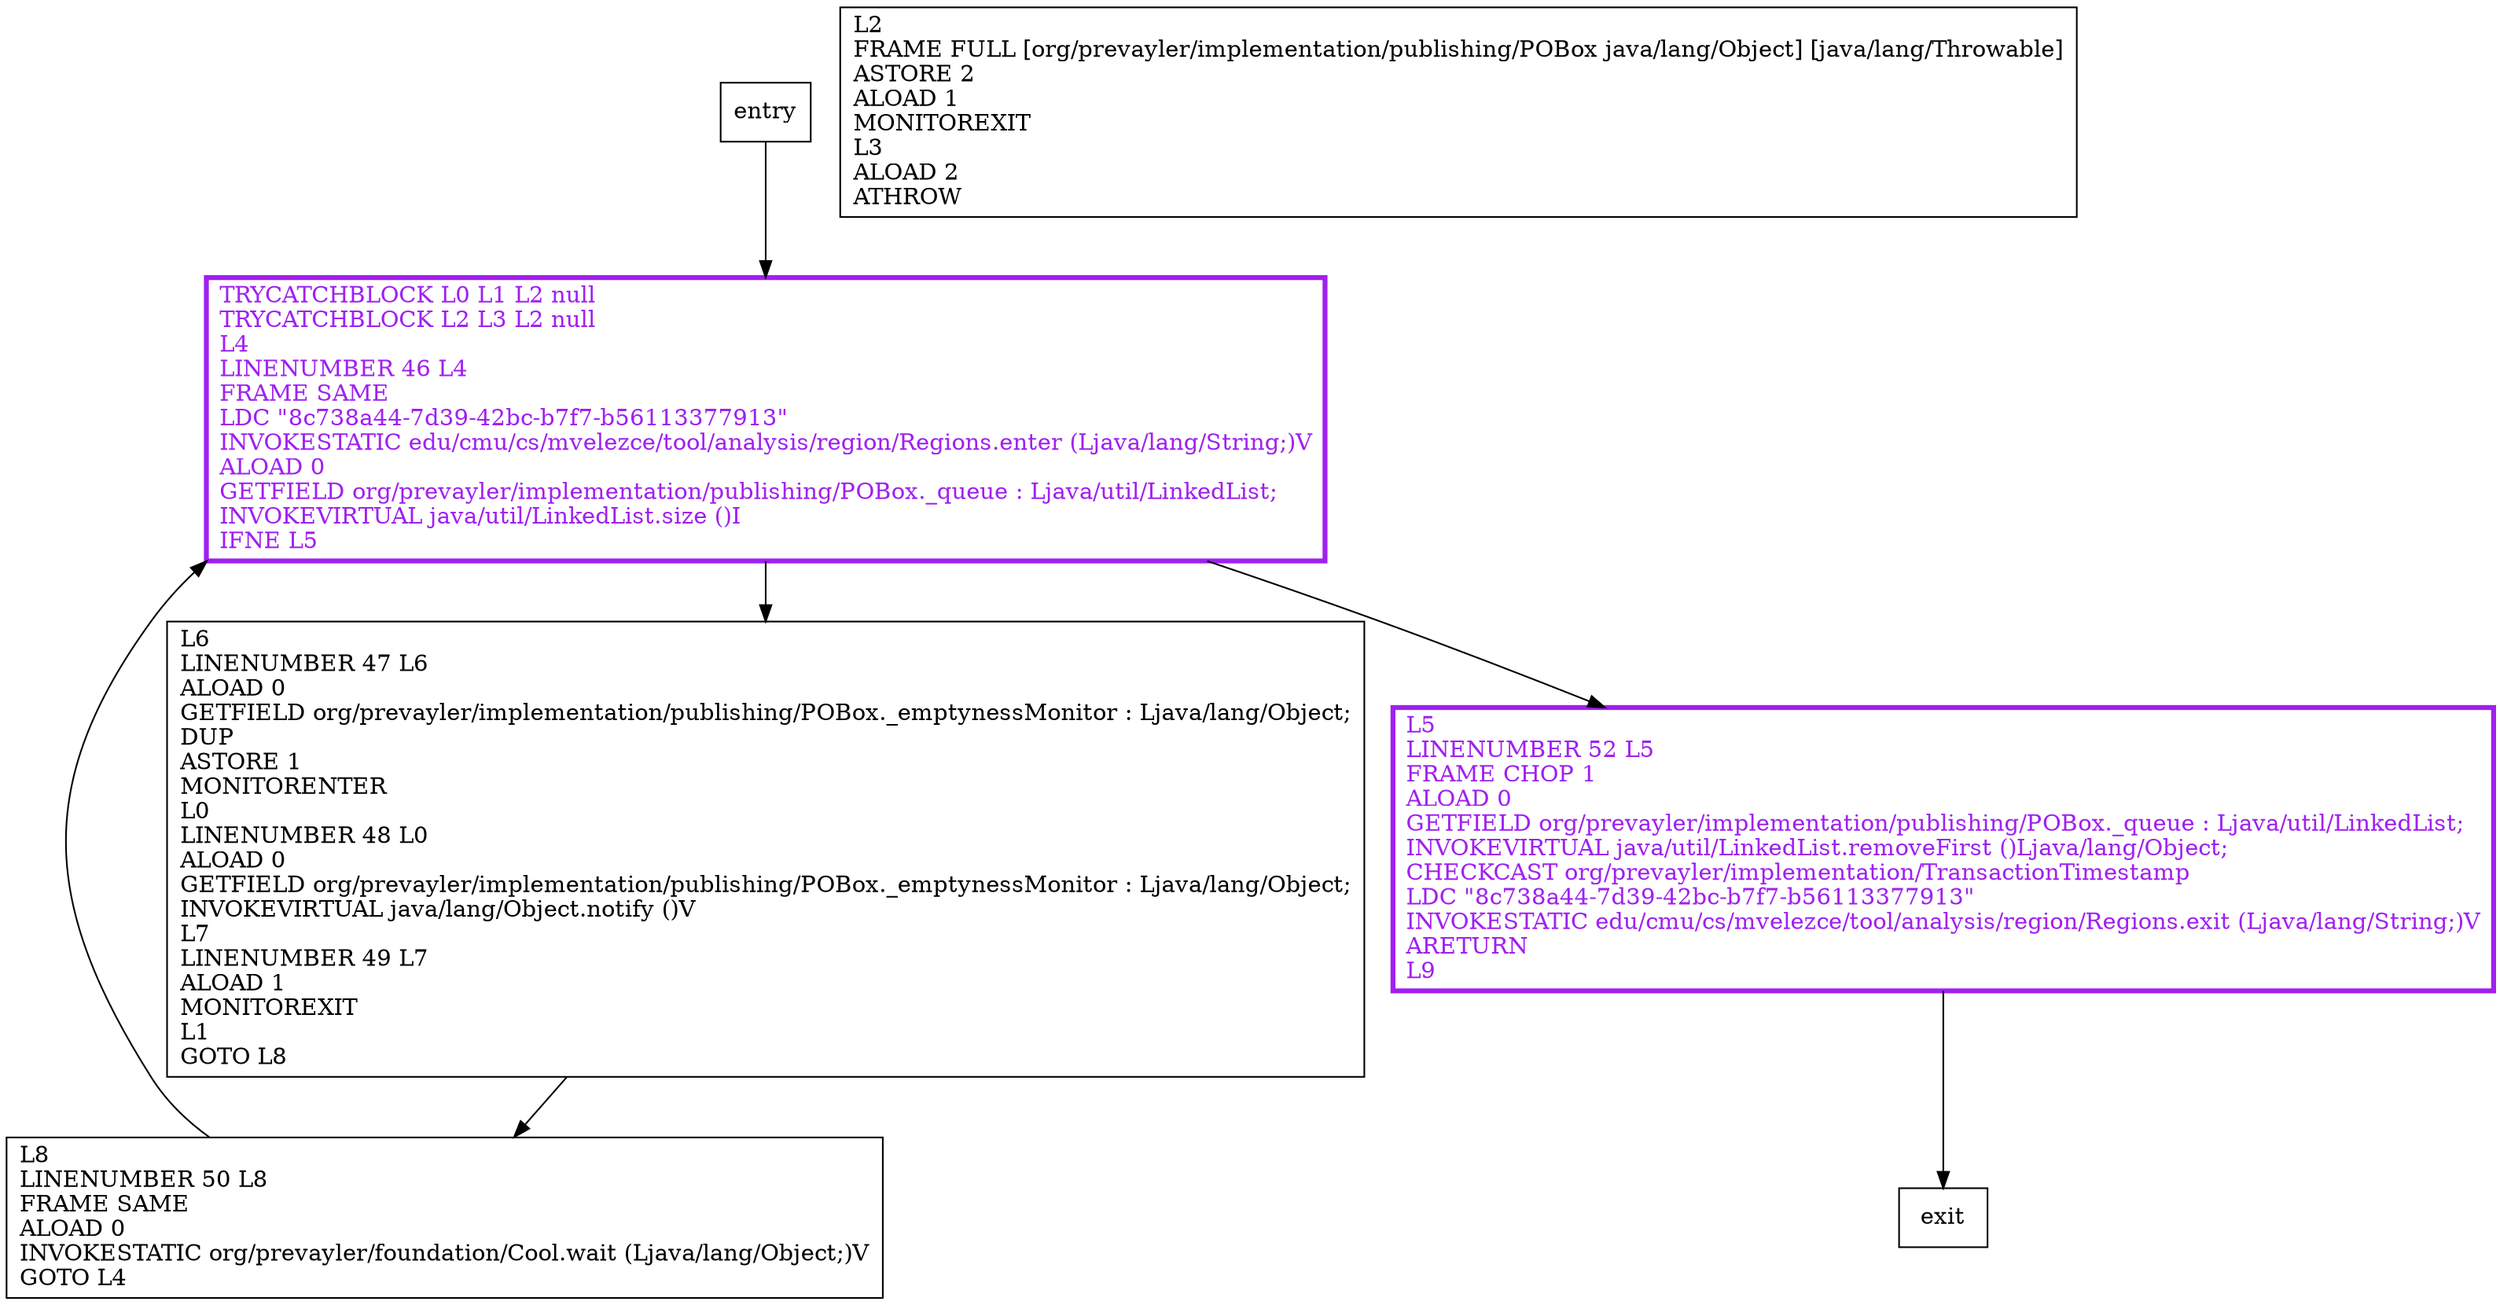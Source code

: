 digraph waitForNotification {
node [shape=record];
952486988 [label="L5\lLINENUMBER 52 L5\lFRAME CHOP 1\lALOAD 0\lGETFIELD org/prevayler/implementation/publishing/POBox._queue : Ljava/util/LinkedList;\lINVOKEVIRTUAL java/util/LinkedList.removeFirst ()Ljava/lang/Object;\lCHECKCAST org/prevayler/implementation/TransactionTimestamp\lLDC \"8c738a44-7d39-42bc-b7f7-b56113377913\"\lINVOKESTATIC edu/cmu/cs/mvelezce/tool/analysis/region/Regions.exit (Ljava/lang/String;)V\lARETURN\lL9\l"];
2028555727 [label="L8\lLINENUMBER 50 L8\lFRAME SAME\lALOAD 0\lINVOKESTATIC org/prevayler/foundation/Cool.wait (Ljava/lang/Object;)V\lGOTO L4\l"];
591391158 [label="L2\lFRAME FULL [org/prevayler/implementation/publishing/POBox java/lang/Object] [java/lang/Throwable]\lASTORE 2\lALOAD 1\lMONITOREXIT\lL3\lALOAD 2\lATHROW\l"];
932285561 [label="L6\lLINENUMBER 47 L6\lALOAD 0\lGETFIELD org/prevayler/implementation/publishing/POBox._emptynessMonitor : Ljava/lang/Object;\lDUP\lASTORE 1\lMONITORENTER\lL0\lLINENUMBER 48 L0\lALOAD 0\lGETFIELD org/prevayler/implementation/publishing/POBox._emptynessMonitor : Ljava/lang/Object;\lINVOKEVIRTUAL java/lang/Object.notify ()V\lL7\lLINENUMBER 49 L7\lALOAD 1\lMONITOREXIT\lL1\lGOTO L8\l"];
574568002 [label="TRYCATCHBLOCK L0 L1 L2 null\lTRYCATCHBLOCK L2 L3 L2 null\lL4\lLINENUMBER 46 L4\lFRAME SAME\lLDC \"8c738a44-7d39-42bc-b7f7-b56113377913\"\lINVOKESTATIC edu/cmu/cs/mvelezce/tool/analysis/region/Regions.enter (Ljava/lang/String;)V\lALOAD 0\lGETFIELD org/prevayler/implementation/publishing/POBox._queue : Ljava/util/LinkedList;\lINVOKEVIRTUAL java/util/LinkedList.size ()I\lIFNE L5\l"];
entry;
exit;
952486988 -> exit;
entry -> 574568002;
2028555727 -> 574568002;
932285561 -> 2028555727;
574568002 -> 952486988;
574568002 -> 932285561;
952486988[fontcolor="purple", penwidth=3, color="purple"];
574568002[fontcolor="purple", penwidth=3, color="purple"];
}
